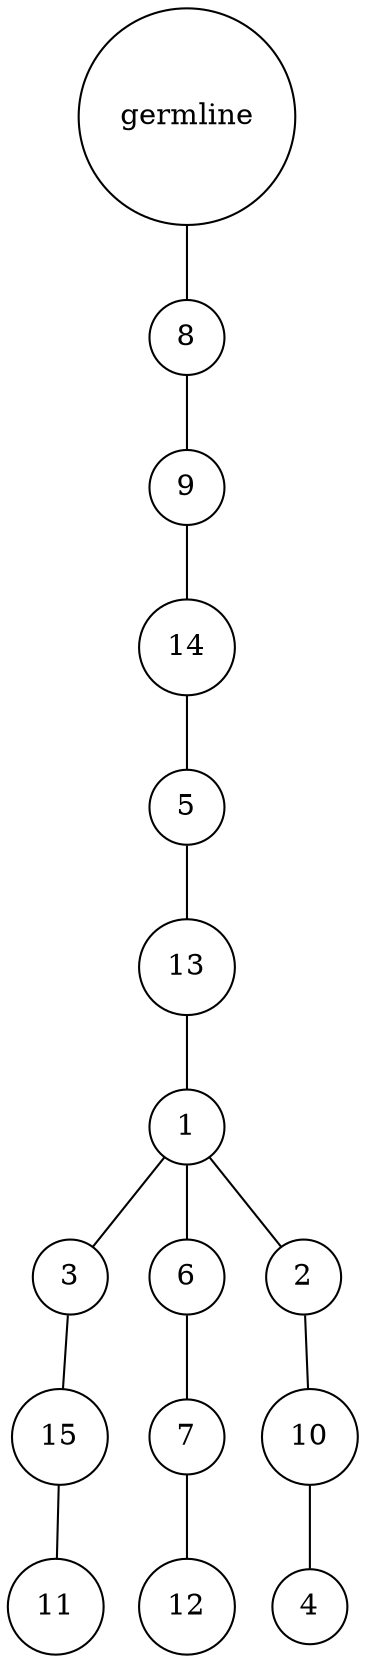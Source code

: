 graph {
	rankdir=UD;
	splines=line;
	node [shape=circle]
	"0x7fed14528e80" [label="germline"];
	"0x7fed14528eb0" [label="8"];
	"0x7fed14528e80" -- "0x7fed14528eb0" ;
	"0x7fed14528ee0" [label="9"];
	"0x7fed14528eb0" -- "0x7fed14528ee0" ;
	"0x7fed14528f10" [label="14"];
	"0x7fed14528ee0" -- "0x7fed14528f10" ;
	"0x7fed14528f40" [label="5"];
	"0x7fed14528f10" -- "0x7fed14528f40" ;
	"0x7fed14528f70" [label="13"];
	"0x7fed14528f40" -- "0x7fed14528f70" ;
	"0x7fed14528fa0" [label="1"];
	"0x7fed14528f70" -- "0x7fed14528fa0" ;
	"0x7fed14528fd0" [label="3"];
	"0x7fed14528fa0" -- "0x7fed14528fd0" ;
	"0x7fed3f136040" [label="15"];
	"0x7fed14528fd0" -- "0x7fed3f136040" ;
	"0x7fed3f136070" [label="11"];
	"0x7fed3f136040" -- "0x7fed3f136070" ;
	"0x7fed3f1360a0" [label="6"];
	"0x7fed14528fa0" -- "0x7fed3f1360a0" ;
	"0x7fed3f1360d0" [label="7"];
	"0x7fed3f1360a0" -- "0x7fed3f1360d0" ;
	"0x7fed3f136100" [label="12"];
	"0x7fed3f1360d0" -- "0x7fed3f136100" ;
	"0x7fed3f136130" [label="2"];
	"0x7fed14528fa0" -- "0x7fed3f136130" ;
	"0x7fed3f136160" [label="10"];
	"0x7fed3f136130" -- "0x7fed3f136160" ;
	"0x7fed3f136190" [label="4"];
	"0x7fed3f136160" -- "0x7fed3f136190" ;
}
